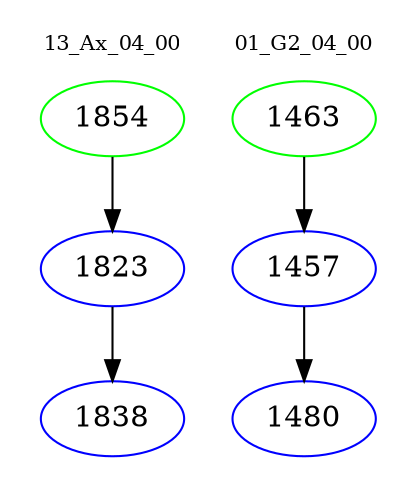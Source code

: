 digraph{
subgraph cluster_0 {
color = white
label = "13_Ax_04_00";
fontsize=10;
T0_1854 [label="1854", color="green"]
T0_1854 -> T0_1823 [color="black"]
T0_1823 [label="1823", color="blue"]
T0_1823 -> T0_1838 [color="black"]
T0_1838 [label="1838", color="blue"]
}
subgraph cluster_1 {
color = white
label = "01_G2_04_00";
fontsize=10;
T1_1463 [label="1463", color="green"]
T1_1463 -> T1_1457 [color="black"]
T1_1457 [label="1457", color="blue"]
T1_1457 -> T1_1480 [color="black"]
T1_1480 [label="1480", color="blue"]
}
}
